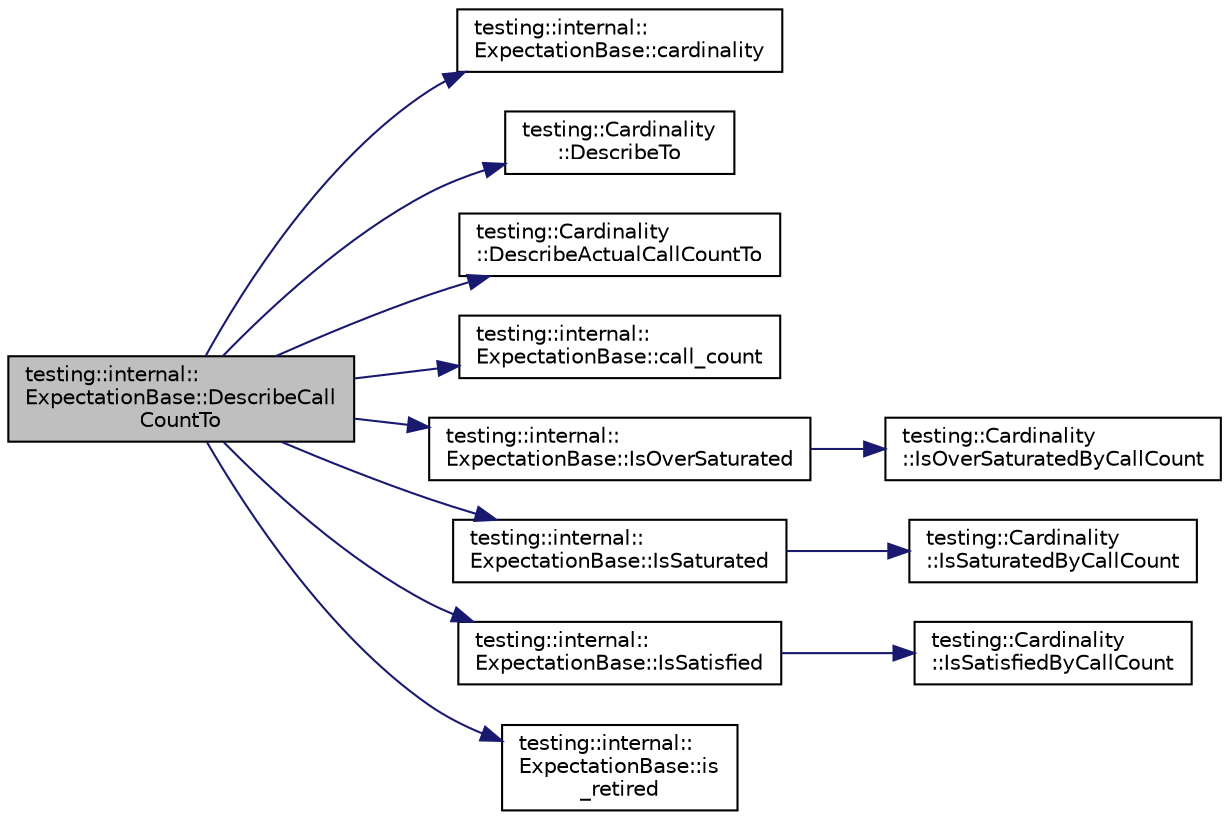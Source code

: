 digraph "testing::internal::ExpectationBase::DescribeCallCountTo"
{
  edge [fontname="Helvetica",fontsize="10",labelfontname="Helvetica",labelfontsize="10"];
  node [fontname="Helvetica",fontsize="10",shape=record];
  rankdir="LR";
  Node75 [label="testing::internal::\lExpectationBase::DescribeCall\lCountTo",height=0.2,width=0.4,color="black", fillcolor="grey75", style="filled", fontcolor="black"];
  Node75 -> Node76 [color="midnightblue",fontsize="10",style="solid",fontname="Helvetica"];
  Node76 [label="testing::internal::\lExpectationBase::cardinality",height=0.2,width=0.4,color="black", fillcolor="white", style="filled",URL="$d6/de4/classtesting_1_1internal_1_1_expectation_base.html#a1399efffbc8675510a15c6ba1f18184b"];
  Node75 -> Node77 [color="midnightblue",fontsize="10",style="solid",fontname="Helvetica"];
  Node77 [label="testing::Cardinality\l::DescribeTo",height=0.2,width=0.4,color="black", fillcolor="white", style="filled",URL="$d2/d1f/classtesting_1_1_cardinality.html#a2955f4b65022c422f56e79b767c4fa71"];
  Node75 -> Node78 [color="midnightblue",fontsize="10",style="solid",fontname="Helvetica"];
  Node78 [label="testing::Cardinality\l::DescribeActualCallCountTo",height=0.2,width=0.4,color="black", fillcolor="white", style="filled",URL="$d2/d1f/classtesting_1_1_cardinality.html#a7cbea339e2f3072a98367e087aa296e8"];
  Node75 -> Node79 [color="midnightblue",fontsize="10",style="solid",fontname="Helvetica"];
  Node79 [label="testing::internal::\lExpectationBase::call_count",height=0.2,width=0.4,color="black", fillcolor="white", style="filled",URL="$d6/de4/classtesting_1_1internal_1_1_expectation_base.html#aacc0399271907194ac1627439f65047a"];
  Node75 -> Node80 [color="midnightblue",fontsize="10",style="solid",fontname="Helvetica"];
  Node80 [label="testing::internal::\lExpectationBase::IsOverSaturated",height=0.2,width=0.4,color="black", fillcolor="white", style="filled",URL="$d6/de4/classtesting_1_1internal_1_1_expectation_base.html#a080dab35ecc6c57096f50758a0e8123d"];
  Node80 -> Node81 [color="midnightblue",fontsize="10",style="solid",fontname="Helvetica"];
  Node81 [label="testing::Cardinality\l::IsOverSaturatedByCallCount",height=0.2,width=0.4,color="black", fillcolor="white", style="filled",URL="$d2/d1f/classtesting_1_1_cardinality.html#a9b6a55179f6dcc8fadec26e6d93f3e88"];
  Node75 -> Node82 [color="midnightblue",fontsize="10",style="solid",fontname="Helvetica"];
  Node82 [label="testing::internal::\lExpectationBase::IsSaturated",height=0.2,width=0.4,color="black", fillcolor="white", style="filled",URL="$d6/de4/classtesting_1_1internal_1_1_expectation_base.html#ad3e4340cedefdc24fce1478a8d6cab93"];
  Node82 -> Node83 [color="midnightblue",fontsize="10",style="solid",fontname="Helvetica"];
  Node83 [label="testing::Cardinality\l::IsSaturatedByCallCount",height=0.2,width=0.4,color="black", fillcolor="white", style="filled",URL="$d2/d1f/classtesting_1_1_cardinality.html#a57128ba46931e24a2b39af177e3346f8"];
  Node75 -> Node84 [color="midnightblue",fontsize="10",style="solid",fontname="Helvetica"];
  Node84 [label="testing::internal::\lExpectationBase::IsSatisfied",height=0.2,width=0.4,color="black", fillcolor="white", style="filled",URL="$d6/de4/classtesting_1_1internal_1_1_expectation_base.html#ae629adc2dd9aee0ac62e50314f1a6449"];
  Node84 -> Node85 [color="midnightblue",fontsize="10",style="solid",fontname="Helvetica"];
  Node85 [label="testing::Cardinality\l::IsSatisfiedByCallCount",height=0.2,width=0.4,color="black", fillcolor="white", style="filled",URL="$d2/d1f/classtesting_1_1_cardinality.html#a6c5e2bd2887ff06e20e6fcc4255a0c1c"];
  Node75 -> Node86 [color="midnightblue",fontsize="10",style="solid",fontname="Helvetica"];
  Node86 [label="testing::internal::\lExpectationBase::is\l_retired",height=0.2,width=0.4,color="black", fillcolor="white", style="filled",URL="$d6/de4/classtesting_1_1internal_1_1_expectation_base.html#afe539dbc5b29d9635403767a4708c476"];
}
